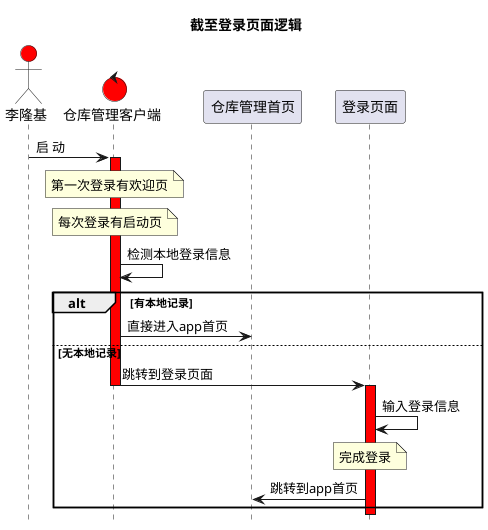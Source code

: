 @startuml
hide footbox
title 截至登录页面逻辑
actor "李隆基" as Y #red
control "仓库管理客户端" as A #red


Y->A : 启 动
activate A #red
note over A :  第一次登录有欢迎页
note over A :  每次登录有启动页
A->A : 检测本地登录信息

alt 有本地记录
    A->"仓库管理首页" as H :直接进入app首页
else 无本地记录
    A->"登录页面" as L : 跳转到登录页面
    deactivate A
    activate L #red
    L -> L : 输入登录信息
    note over L : 完成登录
    L->H : 跳转到app首页
end
    deactivate L
@enduml